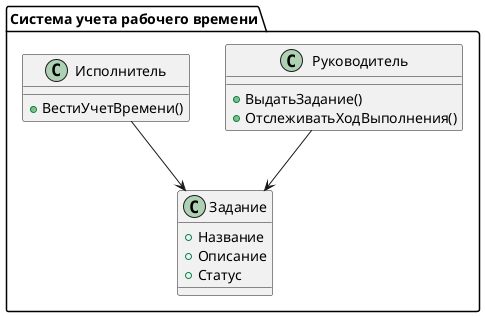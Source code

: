 @startuml
package "Система учета рабочего времени" {
  class Руководитель {
    +ВыдатьЗадание()
    +ОтслеживатьХодВыполнения()
  }

  class Исполнитель {
    +ВестиУчетВремени()
  }

  class Задание {
    +Название
    +Описание
    +Статус
  }

  Руководитель --> Задание
  Исполнитель --> Задание
}
@enduml
